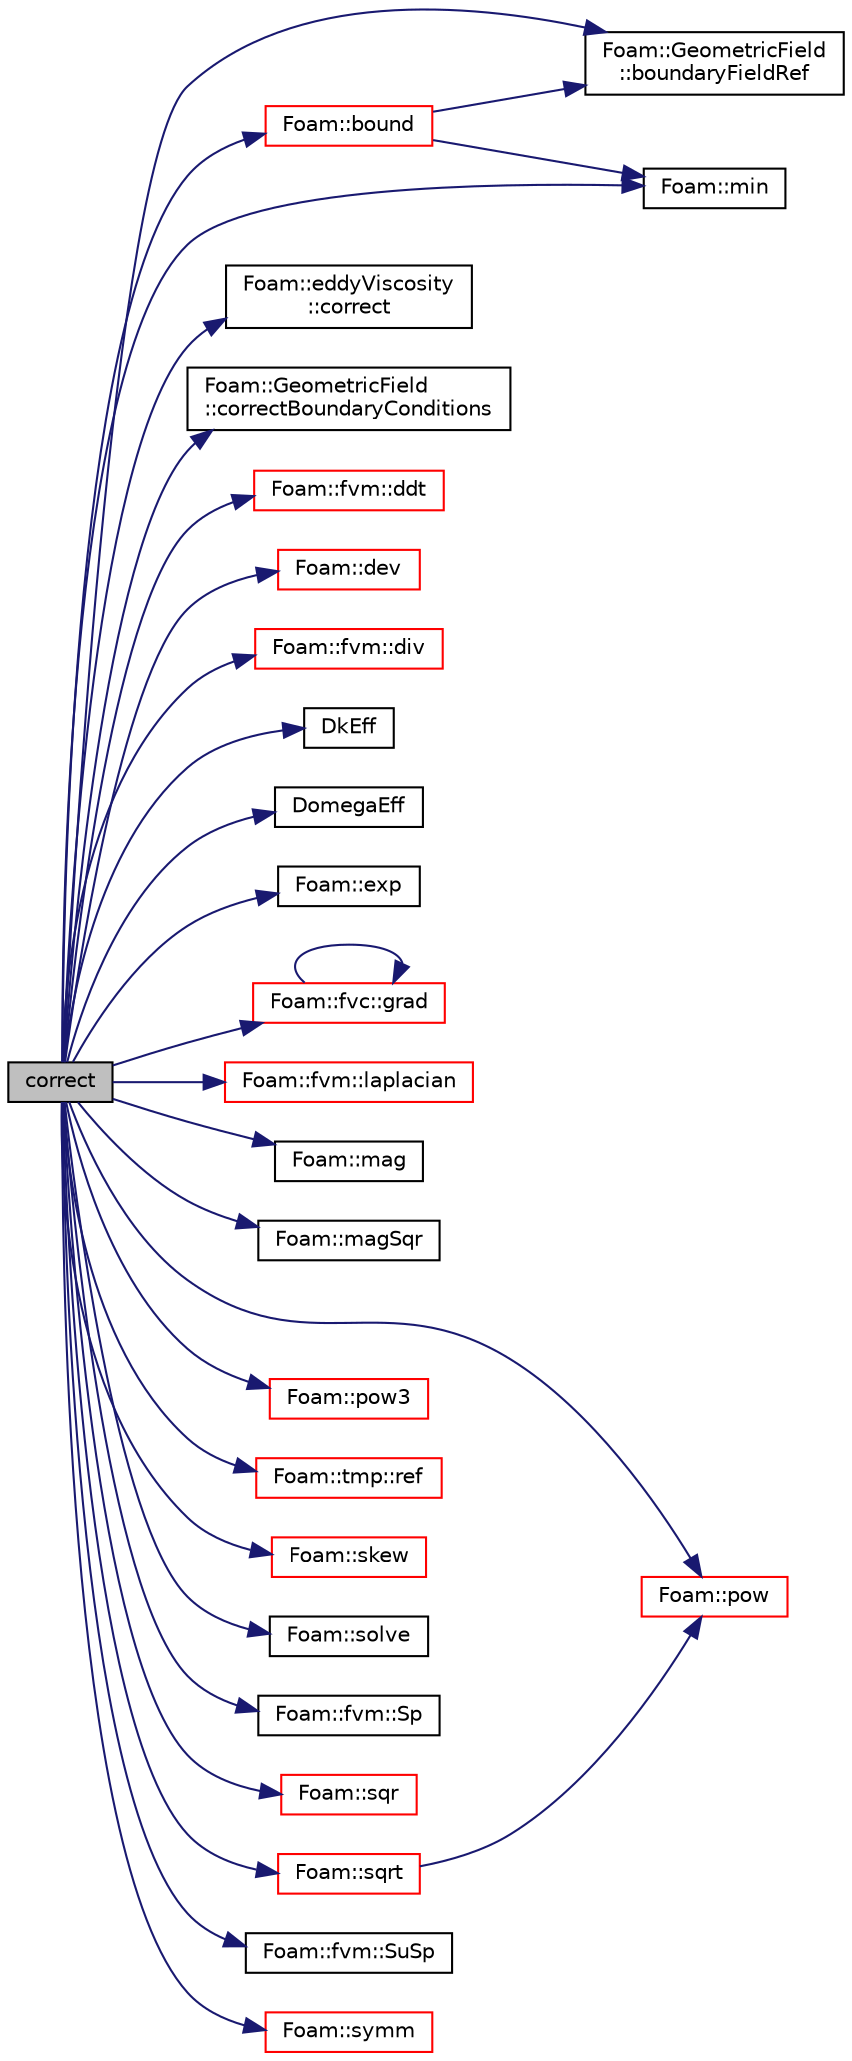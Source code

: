 digraph "correct"
{
  bgcolor="transparent";
  edge [fontname="Helvetica",fontsize="10",labelfontname="Helvetica",labelfontsize="10"];
  node [fontname="Helvetica",fontsize="10",shape=record];
  rankdir="LR";
  Node1 [label="correct",height=0.2,width=0.4,color="black", fillcolor="grey75", style="filled", fontcolor="black"];
  Node1 -> Node2 [color="midnightblue",fontsize="10",style="solid",fontname="Helvetica"];
  Node2 [label="Foam::bound",height=0.2,width=0.4,color="red",URL="$a10979.html#a334b2a2d0ce7997d360f7a018174a077",tooltip="Bound the given scalar field if it has gone unbounded. "];
  Node2 -> Node3 [color="midnightblue",fontsize="10",style="solid",fontname="Helvetica"];
  Node3 [label="Foam::GeometricField\l::boundaryFieldRef",height=0.2,width=0.4,color="black",URL="$a00933.html#af3831c9fea9f6ae7532a6d57cc67c959",tooltip="Return a reference to the boundary field. "];
  Node2 -> Node4 [color="midnightblue",fontsize="10",style="solid",fontname="Helvetica"];
  Node4 [label="Foam::min",height=0.2,width=0.4,color="black",URL="$a10979.html#a253e112ad2d56d96230ff39ea7f442dc"];
  Node1 -> Node3 [color="midnightblue",fontsize="10",style="solid",fontname="Helvetica"];
  Node1 -> Node5 [color="midnightblue",fontsize="10",style="solid",fontname="Helvetica"];
  Node5 [label="Foam::eddyViscosity\l::correct",height=0.2,width=0.4,color="black",URL="$a00620.html#aa4d8a8ca44f2b13f84ba64733f6e0252",tooltip="Solve the turbulence equations and correct the turbulence viscosity. "];
  Node1 -> Node6 [color="midnightblue",fontsize="10",style="solid",fontname="Helvetica"];
  Node6 [label="Foam::GeometricField\l::correctBoundaryConditions",height=0.2,width=0.4,color="black",URL="$a00933.html#acaf6878ef900e593c4b20812f1b567d6",tooltip="Correct boundary field. "];
  Node1 -> Node7 [color="midnightblue",fontsize="10",style="solid",fontname="Helvetica"];
  Node7 [label="Foam::fvm::ddt",height=0.2,width=0.4,color="red",URL="$a11015.html#a2d88eca98ab69b84af7ddb96e35f5a44"];
  Node1 -> Node8 [color="midnightblue",fontsize="10",style="solid",fontname="Helvetica"];
  Node8 [label="Foam::dev",height=0.2,width=0.4,color="red",URL="$a10979.html#a042ede1d98e91923a7cc5e14e9f86854"];
  Node1 -> Node9 [color="midnightblue",fontsize="10",style="solid",fontname="Helvetica"];
  Node9 [label="Foam::fvm::div",height=0.2,width=0.4,color="red",URL="$a11015.html#a058dd4757c11ae656c8d576632b33d25"];
  Node1 -> Node10 [color="midnightblue",fontsize="10",style="solid",fontname="Helvetica"];
  Node10 [label="DkEff",height=0.2,width=0.4,color="black",URL="$a01263.html#a0e9e1ec22cd7e850a35d6c213b4dcaa0",tooltip="Return the effective diffusivity for k. "];
  Node1 -> Node11 [color="midnightblue",fontsize="10",style="solid",fontname="Helvetica"];
  Node11 [label="DomegaEff",height=0.2,width=0.4,color="black",URL="$a01263.html#a390fcb559cc272a7fc2b00ecd21697c3",tooltip="Return the effective diffusivity for omega. "];
  Node1 -> Node12 [color="midnightblue",fontsize="10",style="solid",fontname="Helvetica"];
  Node12 [label="Foam::exp",height=0.2,width=0.4,color="black",URL="$a10979.html#a12bca6c677fcf0977532179c3cb9bb89"];
  Node1 -> Node13 [color="midnightblue",fontsize="10",style="solid",fontname="Helvetica"];
  Node13 [label="Foam::fvc::grad",height=0.2,width=0.4,color="red",URL="$a11014.html#a7c00ec90ecc15ed3005255e42c52827a"];
  Node13 -> Node13 [color="midnightblue",fontsize="10",style="solid",fontname="Helvetica"];
  Node1 -> Node14 [color="midnightblue",fontsize="10",style="solid",fontname="Helvetica"];
  Node14 [label="Foam::fvm::laplacian",height=0.2,width=0.4,color="red",URL="$a11015.html#a05679b154654e47e9f1e2fbd2bc0bae0"];
  Node1 -> Node15 [color="midnightblue",fontsize="10",style="solid",fontname="Helvetica"];
  Node15 [label="Foam::mag",height=0.2,width=0.4,color="black",URL="$a10979.html#a929da2a3fdcf3dacbbe0487d3a330dae"];
  Node1 -> Node16 [color="midnightblue",fontsize="10",style="solid",fontname="Helvetica"];
  Node16 [label="Foam::magSqr",height=0.2,width=0.4,color="black",URL="$a10979.html#ae6fff2c6981e6d9618aa5038e69def6e"];
  Node1 -> Node4 [color="midnightblue",fontsize="10",style="solid",fontname="Helvetica"];
  Node1 -> Node17 [color="midnightblue",fontsize="10",style="solid",fontname="Helvetica"];
  Node17 [label="Foam::pow",height=0.2,width=0.4,color="red",URL="$a10979.html#a7500c8e9d27a442adc75e287de074c7c"];
  Node1 -> Node18 [color="midnightblue",fontsize="10",style="solid",fontname="Helvetica"];
  Node18 [label="Foam::pow3",height=0.2,width=0.4,color="red",URL="$a10979.html#a2e8f5d970ee4fb466536c3c46bae91fe"];
  Node1 -> Node19 [color="midnightblue",fontsize="10",style="solid",fontname="Helvetica"];
  Node19 [label="Foam::tmp::ref",height=0.2,width=0.4,color="red",URL="$a02694.html#a355da090b61b5b48e7435dec5942b7e9",tooltip="Return non-const reference or generate a fatal error. "];
  Node1 -> Node20 [color="midnightblue",fontsize="10",style="solid",fontname="Helvetica"];
  Node20 [label="Foam::skew",height=0.2,width=0.4,color="red",URL="$a10979.html#aec5060dc82b7727c5935153aa048b2c1"];
  Node1 -> Node21 [color="midnightblue",fontsize="10",style="solid",fontname="Helvetica"];
  Node21 [label="Foam::solve",height=0.2,width=0.4,color="black",URL="$a10979.html#a8d0243cca6dbaab978da0126875aa319",tooltip="Solve returning the solution statistics given convergence tolerance. "];
  Node1 -> Node22 [color="midnightblue",fontsize="10",style="solid",fontname="Helvetica"];
  Node22 [label="Foam::fvm::Sp",height=0.2,width=0.4,color="black",URL="$a11015.html#a67e0938495ebeac7ad57361957720554"];
  Node1 -> Node23 [color="midnightblue",fontsize="10",style="solid",fontname="Helvetica"];
  Node23 [label="Foam::sqr",height=0.2,width=0.4,color="red",URL="$a10979.html#a277dc11c581d53826ab5090b08f3b17b"];
  Node1 -> Node24 [color="midnightblue",fontsize="10",style="solid",fontname="Helvetica"];
  Node24 [label="Foam::sqrt",height=0.2,width=0.4,color="red",URL="$a10979.html#a8616bd62eebf2342a80222fecb1bda71"];
  Node24 -> Node17 [color="midnightblue",fontsize="10",style="solid",fontname="Helvetica"];
  Node1 -> Node25 [color="midnightblue",fontsize="10",style="solid",fontname="Helvetica"];
  Node25 [label="Foam::fvm::SuSp",height=0.2,width=0.4,color="black",URL="$a11015.html#afbc5644dc62f3adaff3848482484e0a6"];
  Node1 -> Node26 [color="midnightblue",fontsize="10",style="solid",fontname="Helvetica"];
  Node26 [label="Foam::symm",height=0.2,width=0.4,color="red",URL="$a10979.html#a112755faabb5ff081d7a25a936a1d3c4"];
}
